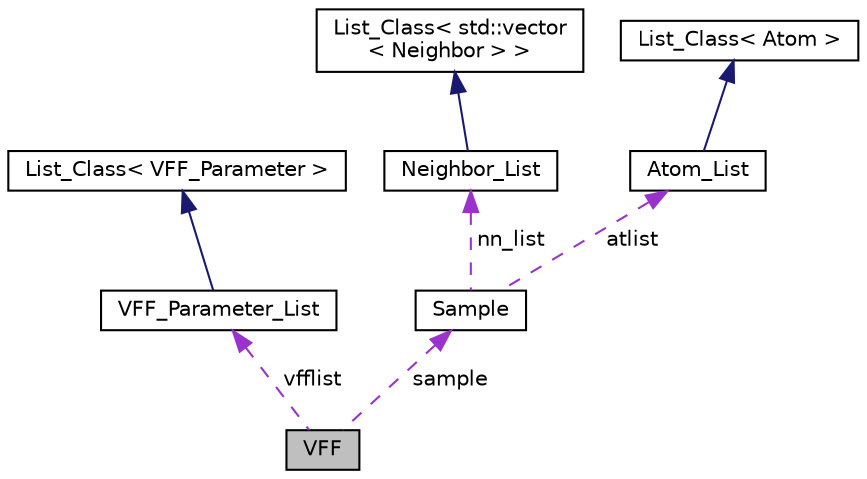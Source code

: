digraph "VFF"
{
  edge [fontname="Helvetica",fontsize="10",labelfontname="Helvetica",labelfontsize="10"];
  node [fontname="Helvetica",fontsize="10",shape=record];
  Node1 [label="VFF",height=0.2,width=0.4,color="black", fillcolor="grey75", style="filled", fontcolor="black"];
  Node2 -> Node1 [dir="back",color="darkorchid3",fontsize="10",style="dashed",label=" vfflist" ,fontname="Helvetica"];
  Node2 [label="VFF_Parameter_List",height=0.2,width=0.4,color="black", fillcolor="white", style="filled",URL="$classVFF__Parameter__List.html"];
  Node3 -> Node2 [dir="back",color="midnightblue",fontsize="10",style="solid",fontname="Helvetica"];
  Node3 [label="List_Class\< VFF_Parameter \>",height=0.2,width=0.4,color="black", fillcolor="white", style="filled",URL="$classList__Class.html"];
  Node4 -> Node1 [dir="back",color="darkorchid3",fontsize="10",style="dashed",label=" sample" ,fontname="Helvetica"];
  Node4 [label="Sample",height=0.2,width=0.4,color="black", fillcolor="white", style="filled",URL="$classSample.html"];
  Node5 -> Node4 [dir="back",color="darkorchid3",fontsize="10",style="dashed",label=" nn_list" ,fontname="Helvetica"];
  Node5 [label="Neighbor_List",height=0.2,width=0.4,color="black", fillcolor="white", style="filled",URL="$classNeighbor__List.html"];
  Node6 -> Node5 [dir="back",color="midnightblue",fontsize="10",style="solid",fontname="Helvetica"];
  Node6 [label="List_Class\< std::vector\l\< Neighbor \> \>",height=0.2,width=0.4,color="black", fillcolor="white", style="filled",URL="$classList__Class.html"];
  Node7 -> Node4 [dir="back",color="darkorchid3",fontsize="10",style="dashed",label=" atlist" ,fontname="Helvetica"];
  Node7 [label="Atom_List",height=0.2,width=0.4,color="black", fillcolor="white", style="filled",URL="$classAtom__List.html"];
  Node8 -> Node7 [dir="back",color="midnightblue",fontsize="10",style="solid",fontname="Helvetica"];
  Node8 [label="List_Class\< Atom \>",height=0.2,width=0.4,color="black", fillcolor="white", style="filled",URL="$classList__Class.html"];
}
